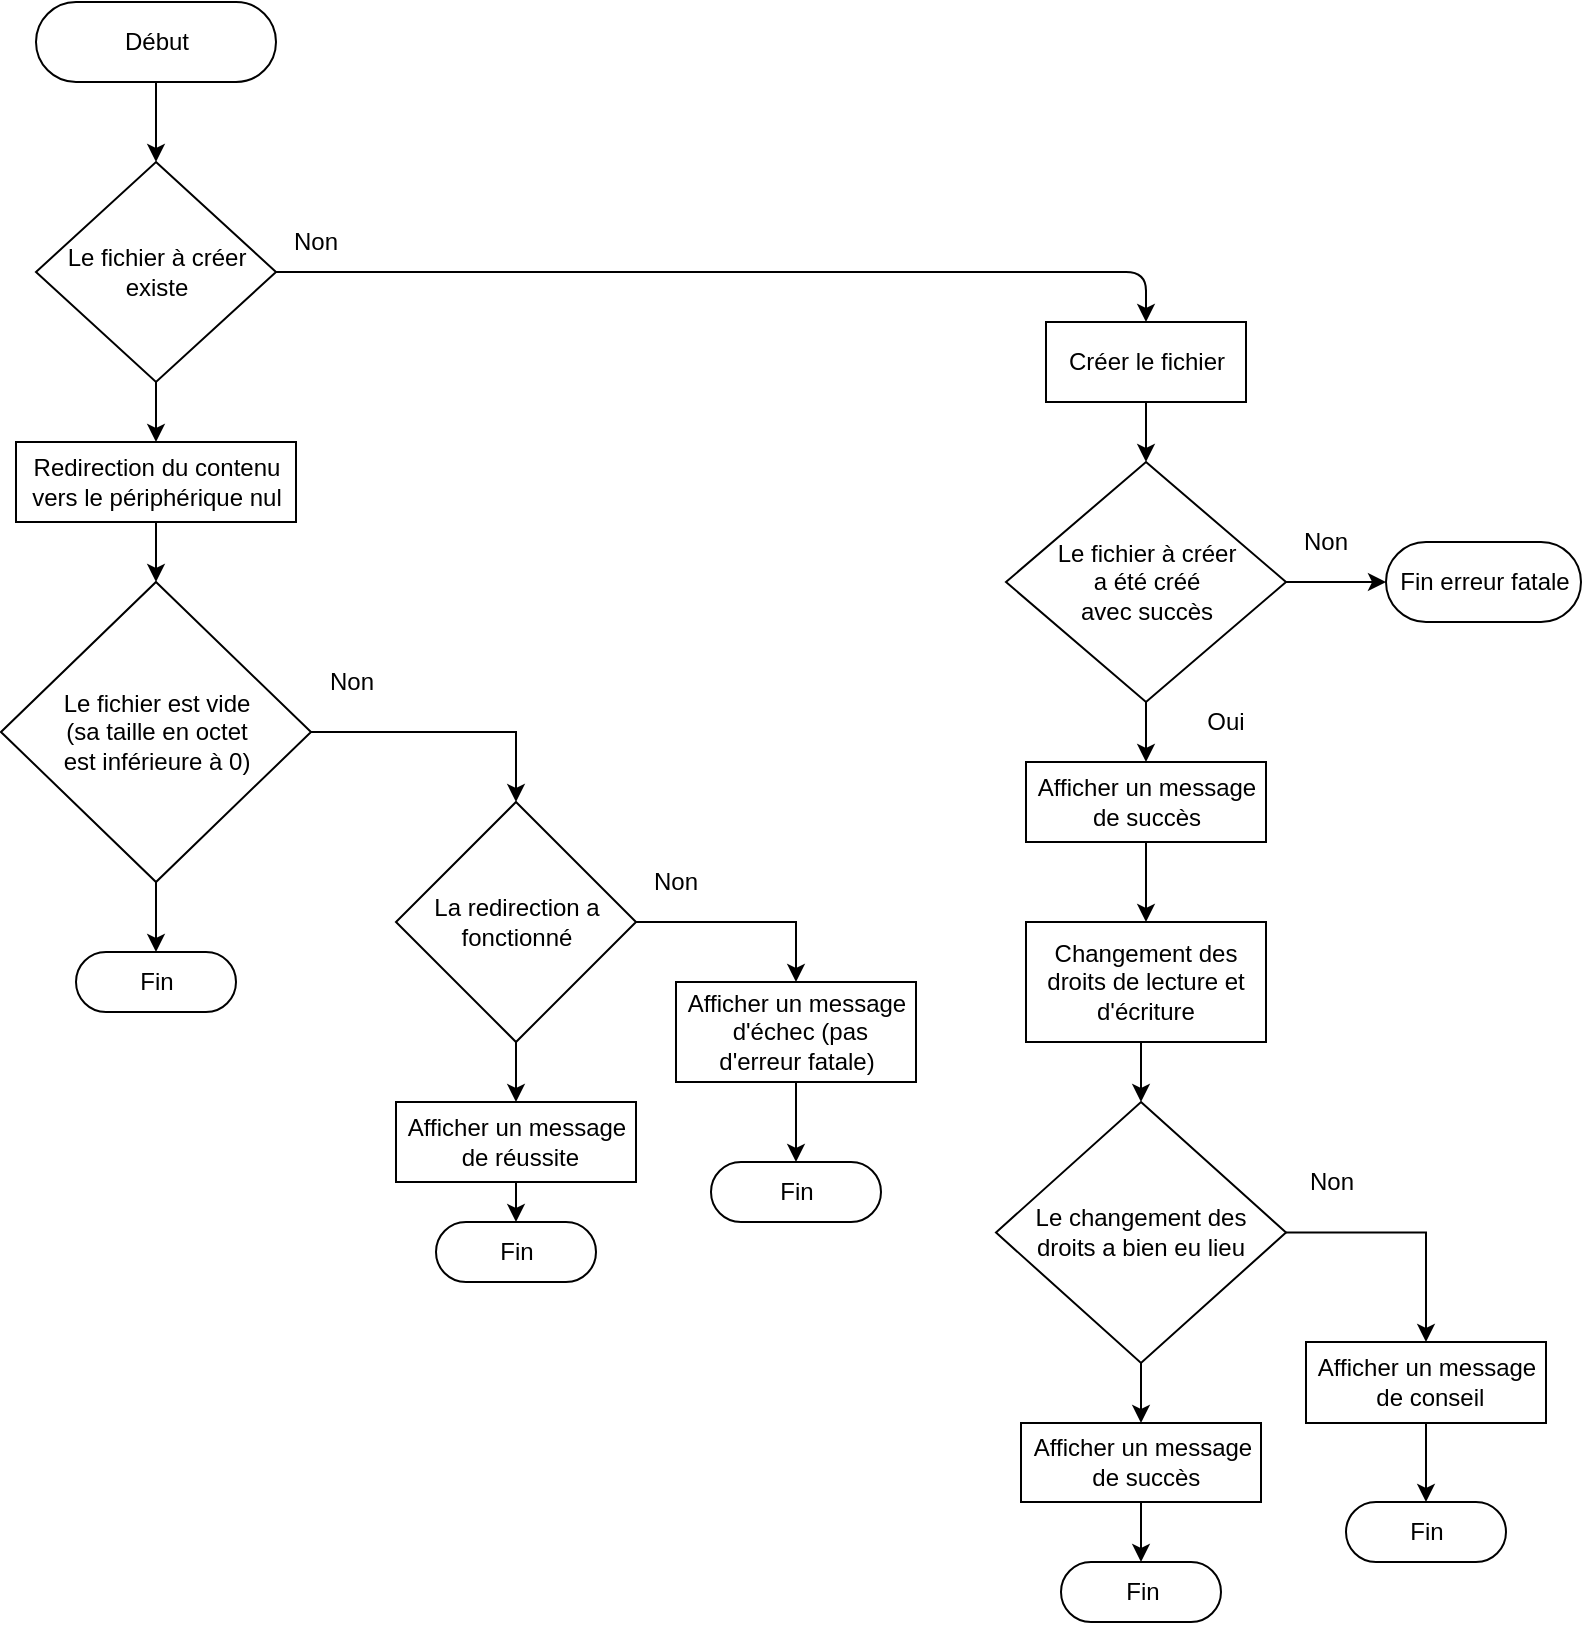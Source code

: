 <mxfile version="12.6.5" type="device"><diagram id="C5RBs43oDa-KdzZeNtuy" name="Page-1"><mxGraphModel dx="1108" dy="511" grid="1" gridSize="10" guides="1" tooltips="1" connect="1" arrows="1" fold="1" page="1" pageScale="1" pageWidth="827" pageHeight="1169" math="0" shadow="0"><root><mxCell id="WIyWlLk6GJQsqaUBKTNV-0"/><mxCell id="WIyWlLk6GJQsqaUBKTNV-1" parent="WIyWlLk6GJQsqaUBKTNV-0"/><mxCell id="17c0eUa8SZ3NzxQlNry7-35" style="edgeStyle=orthogonalEdgeStyle;rounded=0;orthogonalLoop=1;jettySize=auto;html=1;exitX=0.5;exitY=1;exitDx=0;exitDy=0;entryX=0.5;entryY=0;entryDx=0;entryDy=0;" parent="WIyWlLk6GJQsqaUBKTNV-1" source="17c0eUa8SZ3NzxQlNry7-1" target="17c0eUa8SZ3NzxQlNry7-34" edge="1"><mxGeometry relative="1" as="geometry"/></mxCell><mxCell id="17c0eUa8SZ3NzxQlNry7-1" value="Le fichier à créer &lt;br&gt;existe" style="shape=rhombus;html=1;dashed=0;whitespace=wrap;perimeter=rhombusPerimeter;" parent="WIyWlLk6GJQsqaUBKTNV-1" vertex="1"><mxGeometry x="160" y="120" width="120" height="110" as="geometry"/></mxCell><mxCell id="17c0eUa8SZ3NzxQlNry7-3" style="edgeStyle=orthogonalEdgeStyle;rounded=0;orthogonalLoop=1;jettySize=auto;html=1;exitX=0.5;exitY=0.5;exitDx=0;exitDy=20;exitPerimeter=0;entryX=0.5;entryY=0;entryDx=0;entryDy=0;" parent="WIyWlLk6GJQsqaUBKTNV-1" source="17c0eUa8SZ3NzxQlNry7-2" target="17c0eUa8SZ3NzxQlNry7-1" edge="1"><mxGeometry relative="1" as="geometry"/></mxCell><mxCell id="17c0eUa8SZ3NzxQlNry7-2" value="Début" style="html=1;dashed=0;whitespace=wrap;shape=mxgraph.dfd.start" parent="WIyWlLk6GJQsqaUBKTNV-1" vertex="1"><mxGeometry x="160" y="40" width="120" height="40" as="geometry"/></mxCell><mxCell id="17c0eUa8SZ3NzxQlNry7-9" style="edgeStyle=orthogonalEdgeStyle;rounded=0;orthogonalLoop=1;jettySize=auto;html=1;exitX=0.5;exitY=1;exitDx=0;exitDy=0;entryX=0.5;entryY=0;entryDx=0;entryDy=0;" parent="WIyWlLk6GJQsqaUBKTNV-1" source="17c0eUa8SZ3NzxQlNry7-4" target="17c0eUa8SZ3NzxQlNry7-8" edge="1"><mxGeometry relative="1" as="geometry"/></mxCell><mxCell id="17c0eUa8SZ3NzxQlNry7-4" value="Le fichier à créer&lt;br&gt;a été créé&lt;br&gt;avec succès" style="shape=rhombus;html=1;dashed=0;whitespace=wrap;perimeter=rhombusPerimeter;" parent="WIyWlLk6GJQsqaUBKTNV-1" vertex="1"><mxGeometry x="645" y="270" width="140" height="120" as="geometry"/></mxCell><mxCell id="17c0eUa8SZ3NzxQlNry7-5" value="" style="endArrow=classic;html=1;exitX=1;exitY=0.5;exitDx=0;exitDy=0;entryX=0.5;entryY=0;entryDx=0;entryDy=0;" parent="WIyWlLk6GJQsqaUBKTNV-1" source="17c0eUa8SZ3NzxQlNry7-1" target="E-sY537b7RduCj7xT0v5-0" edge="1"><mxGeometry width="50" height="50" relative="1" as="geometry"><mxPoint x="320" y="200" as="sourcePoint"/><mxPoint x="610" y="190" as="targetPoint"/><Array as="points"><mxPoint x="715" y="175"/></Array></mxGeometry></mxCell><mxCell id="17c0eUa8SZ3NzxQlNry7-6" value="Fin erreur fatale" style="html=1;dashed=0;whitespace=wrap;shape=mxgraph.dfd.start" parent="WIyWlLk6GJQsqaUBKTNV-1" vertex="1"><mxGeometry x="835" y="310" width="97.5" height="40" as="geometry"/></mxCell><mxCell id="17c0eUa8SZ3NzxQlNry7-7" value="" style="endArrow=classic;html=1;entryX=0;entryY=0.5;entryDx=0;entryDy=0;entryPerimeter=0;exitX=1;exitY=0.5;exitDx=0;exitDy=0;" parent="WIyWlLk6GJQsqaUBKTNV-1" source="17c0eUa8SZ3NzxQlNry7-4" target="17c0eUa8SZ3NzxQlNry7-6" edge="1"><mxGeometry width="50" height="50" relative="1" as="geometry"><mxPoint x="795" y="340" as="sourcePoint"/><mxPoint x="825" y="300" as="targetPoint"/></mxGeometry></mxCell><mxCell id="17c0eUa8SZ3NzxQlNry7-14" style="edgeStyle=orthogonalEdgeStyle;rounded=0;orthogonalLoop=1;jettySize=auto;html=1;exitX=0.5;exitY=1;exitDx=0;exitDy=0;entryX=0.5;entryY=0;entryDx=0;entryDy=0;" parent="WIyWlLk6GJQsqaUBKTNV-1" source="17c0eUa8SZ3NzxQlNry7-8" target="17c0eUa8SZ3NzxQlNry7-13" edge="1"><mxGeometry relative="1" as="geometry"/></mxCell><mxCell id="17c0eUa8SZ3NzxQlNry7-8" value="Afficher un message &lt;br&gt;de succès" style="html=1;dashed=0;whitespace=wrap;" parent="WIyWlLk6GJQsqaUBKTNV-1" vertex="1"><mxGeometry x="655" y="420" width="120" height="40" as="geometry"/></mxCell><mxCell id="17c0eUa8SZ3NzxQlNry7-10" value="Non" style="text;html=1;strokeColor=none;fillColor=none;align=center;verticalAlign=middle;whiteSpace=wrap;rounded=0;" parent="WIyWlLk6GJQsqaUBKTNV-1" vertex="1"><mxGeometry x="280" y="150" width="40" height="20" as="geometry"/></mxCell><mxCell id="17c0eUa8SZ3NzxQlNry7-11" value="Non" style="text;html=1;strokeColor=none;fillColor=none;align=center;verticalAlign=middle;whiteSpace=wrap;rounded=0;" parent="WIyWlLk6GJQsqaUBKTNV-1" vertex="1"><mxGeometry x="785" y="300" width="40" height="20" as="geometry"/></mxCell><mxCell id="17c0eUa8SZ3NzxQlNry7-12" value="Oui" style="text;html=1;strokeColor=none;fillColor=none;align=center;verticalAlign=middle;whiteSpace=wrap;rounded=0;" parent="WIyWlLk6GJQsqaUBKTNV-1" vertex="1"><mxGeometry x="735" y="390" width="40" height="20" as="geometry"/></mxCell><mxCell id="17c0eUa8SZ3NzxQlNry7-16" style="edgeStyle=orthogonalEdgeStyle;rounded=0;orthogonalLoop=1;jettySize=auto;html=1;exitX=0.5;exitY=1;exitDx=0;exitDy=0;entryX=0.5;entryY=0;entryDx=0;entryDy=0;" parent="WIyWlLk6GJQsqaUBKTNV-1" source="17c0eUa8SZ3NzxQlNry7-13" target="17c0eUa8SZ3NzxQlNry7-15" edge="1"><mxGeometry relative="1" as="geometry"><mxPoint x="715" y="589" as="targetPoint"/></mxGeometry></mxCell><mxCell id="17c0eUa8SZ3NzxQlNry7-13" value="Changement des droits de lecture et d'écriture" style="rounded=0;whiteSpace=wrap;html=1;" parent="WIyWlLk6GJQsqaUBKTNV-1" vertex="1"><mxGeometry x="655" y="500" width="120" height="60" as="geometry"/></mxCell><mxCell id="17c0eUa8SZ3NzxQlNry7-21" style="edgeStyle=orthogonalEdgeStyle;rounded=0;orthogonalLoop=1;jettySize=auto;html=1;exitX=1;exitY=0.5;exitDx=0;exitDy=0;entryX=0.5;entryY=0;entryDx=0;entryDy=0;" parent="WIyWlLk6GJQsqaUBKTNV-1" source="17c0eUa8SZ3NzxQlNry7-15" target="17c0eUa8SZ3NzxQlNry7-20" edge="1"><mxGeometry relative="1" as="geometry"><mxPoint x="787.5" y="654.25" as="sourcePoint"/></mxGeometry></mxCell><mxCell id="17c0eUa8SZ3NzxQlNry7-26" style="edgeStyle=orthogonalEdgeStyle;rounded=0;orthogonalLoop=1;jettySize=auto;html=1;exitX=0.5;exitY=1;exitDx=0;exitDy=0;entryX=0.5;entryY=0;entryDx=0;entryDy=0;" parent="WIyWlLk6GJQsqaUBKTNV-1" source="17c0eUa8SZ3NzxQlNry7-15" target="17c0eUa8SZ3NzxQlNry7-25" edge="1"><mxGeometry relative="1" as="geometry"><mxPoint x="715" y="719.5" as="sourcePoint"/></mxGeometry></mxCell><mxCell id="17c0eUa8SZ3NzxQlNry7-15" value="Le changement des &lt;br&gt;droits a bien eu lieu" style="rhombus;whiteSpace=wrap;html=1;" parent="WIyWlLk6GJQsqaUBKTNV-1" vertex="1"><mxGeometry x="640" y="590" width="145" height="130.5" as="geometry"/></mxCell><mxCell id="17c0eUa8SZ3NzxQlNry7-19" value="Fin" style="html=1;dashed=0;whitespace=wrap;shape=mxgraph.dfd.start" parent="WIyWlLk6GJQsqaUBKTNV-1" vertex="1"><mxGeometry x="815" y="790" width="80" height="30" as="geometry"/></mxCell><mxCell id="17c0eUa8SZ3NzxQlNry7-24" style="edgeStyle=orthogonalEdgeStyle;rounded=0;orthogonalLoop=1;jettySize=auto;html=1;exitX=0.5;exitY=1;exitDx=0;exitDy=0;entryX=0.5;entryY=0.5;entryDx=0;entryDy=-15;entryPerimeter=0;" parent="WIyWlLk6GJQsqaUBKTNV-1" source="17c0eUa8SZ3NzxQlNry7-20" target="17c0eUa8SZ3NzxQlNry7-19" edge="1"><mxGeometry relative="1" as="geometry"/></mxCell><mxCell id="17c0eUa8SZ3NzxQlNry7-20" value="Afficher un message&lt;br&gt;&amp;nbsp;de conseil" style="html=1;dashed=0;whitespace=wrap;" parent="WIyWlLk6GJQsqaUBKTNV-1" vertex="1"><mxGeometry x="795" y="710" width="120" height="40.5" as="geometry"/></mxCell><mxCell id="17c0eUa8SZ3NzxQlNry7-22" value="Non" style="text;html=1;strokeColor=none;fillColor=none;align=center;verticalAlign=middle;whiteSpace=wrap;rounded=0;" parent="WIyWlLk6GJQsqaUBKTNV-1" vertex="1"><mxGeometry x="788" y="620" width="40" height="20" as="geometry"/></mxCell><mxCell id="17c0eUa8SZ3NzxQlNry7-31" style="edgeStyle=orthogonalEdgeStyle;rounded=0;orthogonalLoop=1;jettySize=auto;html=1;exitX=0.5;exitY=1;exitDx=0;exitDy=0;entryX=0.5;entryY=0.5;entryDx=0;entryDy=-15;entryPerimeter=0;" parent="WIyWlLk6GJQsqaUBKTNV-1" source="17c0eUa8SZ3NzxQlNry7-25" target="17c0eUa8SZ3NzxQlNry7-27" edge="1"><mxGeometry relative="1" as="geometry"/></mxCell><mxCell id="17c0eUa8SZ3NzxQlNry7-25" value="Afficher un message&lt;br&gt;&amp;nbsp;de succès" style="html=1;dashed=0;whitespace=wrap;" parent="WIyWlLk6GJQsqaUBKTNV-1" vertex="1"><mxGeometry x="652.5" y="750.5" width="120" height="39.5" as="geometry"/></mxCell><mxCell id="17c0eUa8SZ3NzxQlNry7-27" value="Fin" style="html=1;dashed=0;whitespace=wrap;shape=mxgraph.dfd.start" parent="WIyWlLk6GJQsqaUBKTNV-1" vertex="1"><mxGeometry x="672.5" y="820" width="80" height="30" as="geometry"/></mxCell><mxCell id="17c0eUa8SZ3NzxQlNry7-41" style="edgeStyle=orthogonalEdgeStyle;rounded=0;orthogonalLoop=1;jettySize=auto;html=1;exitX=1;exitY=0.5;exitDx=0;exitDy=0;entryX=0.5;entryY=0;entryDx=0;entryDy=0;" parent="WIyWlLk6GJQsqaUBKTNV-1" source="17c0eUa8SZ3NzxQlNry7-32" target="17c0eUa8SZ3NzxQlNry7-40" edge="1"><mxGeometry relative="1" as="geometry"/></mxCell><mxCell id="17c0eUa8SZ3NzxQlNry7-44" style="edgeStyle=orthogonalEdgeStyle;rounded=0;orthogonalLoop=1;jettySize=auto;html=1;exitX=0.5;exitY=1;exitDx=0;exitDy=0;entryX=0.5;entryY=0;entryDx=0;entryDy=0;" parent="WIyWlLk6GJQsqaUBKTNV-1" source="17c0eUa8SZ3NzxQlNry7-32" target="17c0eUa8SZ3NzxQlNry7-43" edge="1"><mxGeometry relative="1" as="geometry"/></mxCell><mxCell id="17c0eUa8SZ3NzxQlNry7-32" value="La redirection a&lt;br&gt;fonctionné" style="shape=rhombus;html=1;dashed=0;whitespace=wrap;perimeter=rhombusPerimeter;" parent="WIyWlLk6GJQsqaUBKTNV-1" vertex="1"><mxGeometry x="340" y="440" width="120" height="120" as="geometry"/></mxCell><mxCell id="E-sY537b7RduCj7xT0v5-9" style="edgeStyle=orthogonalEdgeStyle;rounded=0;orthogonalLoop=1;jettySize=auto;html=1;exitX=0.5;exitY=1;exitDx=0;exitDy=0;entryX=0.5;entryY=0;entryDx=0;entryDy=0;" parent="WIyWlLk6GJQsqaUBKTNV-1" source="17c0eUa8SZ3NzxQlNry7-34" target="E-sY537b7RduCj7xT0v5-2" edge="1"><mxGeometry relative="1" as="geometry"/></mxCell><mxCell id="17c0eUa8SZ3NzxQlNry7-34" value="Redirection du contenu &lt;br&gt;vers le périphérique nul" style="html=1;dashed=0;whitespace=wrap;" parent="WIyWlLk6GJQsqaUBKTNV-1" vertex="1"><mxGeometry x="150" y="260" width="140" height="40" as="geometry"/></mxCell><mxCell id="17c0eUa8SZ3NzxQlNry7-38" value="Fin" style="html=1;dashed=0;whitespace=wrap;shape=mxgraph.dfd.start" parent="WIyWlLk6GJQsqaUBKTNV-1" vertex="1"><mxGeometry x="497.5" y="620" width="85" height="30" as="geometry"/></mxCell><mxCell id="17c0eUa8SZ3NzxQlNry7-42" style="edgeStyle=orthogonalEdgeStyle;rounded=0;orthogonalLoop=1;jettySize=auto;html=1;exitX=0.5;exitY=1;exitDx=0;exitDy=0;entryX=0.5;entryY=0.5;entryDx=0;entryDy=-15;entryPerimeter=0;" parent="WIyWlLk6GJQsqaUBKTNV-1" source="17c0eUa8SZ3NzxQlNry7-40" target="17c0eUa8SZ3NzxQlNry7-38" edge="1"><mxGeometry relative="1" as="geometry"><mxPoint x="550" y="610" as="targetPoint"/></mxGeometry></mxCell><mxCell id="17c0eUa8SZ3NzxQlNry7-40" value="Afficher un message&lt;br&gt;&amp;nbsp;d'échec (pas &lt;br&gt;d'erreur fatale)" style="html=1;dashed=0;whitespace=wrap;" parent="WIyWlLk6GJQsqaUBKTNV-1" vertex="1"><mxGeometry x="480" y="530" width="120" height="50" as="geometry"/></mxCell><mxCell id="17c0eUa8SZ3NzxQlNry7-46" style="edgeStyle=orthogonalEdgeStyle;rounded=0;orthogonalLoop=1;jettySize=auto;html=1;exitX=0.5;exitY=1;exitDx=0;exitDy=0;entryX=0.5;entryY=0.5;entryDx=0;entryDy=-15;entryPerimeter=0;" parent="WIyWlLk6GJQsqaUBKTNV-1" source="17c0eUa8SZ3NzxQlNry7-43" target="17c0eUa8SZ3NzxQlNry7-45" edge="1"><mxGeometry relative="1" as="geometry"/></mxCell><mxCell id="17c0eUa8SZ3NzxQlNry7-43" value="Afficher un message&lt;br&gt;&amp;nbsp;de réussite" style="html=1;dashed=0;whitespace=wrap;" parent="WIyWlLk6GJQsqaUBKTNV-1" vertex="1"><mxGeometry x="340" y="590" width="120" height="40" as="geometry"/></mxCell><mxCell id="17c0eUa8SZ3NzxQlNry7-45" value="Fin" style="html=1;dashed=0;whitespace=wrap;shape=mxgraph.dfd.start" parent="WIyWlLk6GJQsqaUBKTNV-1" vertex="1"><mxGeometry x="360" y="650" width="80" height="30" as="geometry"/></mxCell><mxCell id="E-sY537b7RduCj7xT0v5-1" style="edgeStyle=orthogonalEdgeStyle;rounded=0;orthogonalLoop=1;jettySize=auto;html=1;exitX=0.5;exitY=1;exitDx=0;exitDy=0;entryX=0.5;entryY=0;entryDx=0;entryDy=0;" parent="WIyWlLk6GJQsqaUBKTNV-1" source="E-sY537b7RduCj7xT0v5-0" target="17c0eUa8SZ3NzxQlNry7-4" edge="1"><mxGeometry relative="1" as="geometry"/></mxCell><mxCell id="E-sY537b7RduCj7xT0v5-0" value="Créer le fichier" style="html=1;dashed=0;whitespace=wrap;" parent="WIyWlLk6GJQsqaUBKTNV-1" vertex="1"><mxGeometry x="665" y="200" width="100" height="40" as="geometry"/></mxCell><mxCell id="E-sY537b7RduCj7xT0v5-5" style="edgeStyle=orthogonalEdgeStyle;rounded=0;orthogonalLoop=1;jettySize=auto;html=1;exitX=1;exitY=0.5;exitDx=0;exitDy=0;entryX=0.5;entryY=0;entryDx=0;entryDy=0;" parent="WIyWlLk6GJQsqaUBKTNV-1" source="E-sY537b7RduCj7xT0v5-2" target="17c0eUa8SZ3NzxQlNry7-32" edge="1"><mxGeometry relative="1" as="geometry"/></mxCell><mxCell id="E-sY537b7RduCj7xT0v5-11" style="edgeStyle=orthogonalEdgeStyle;rounded=0;orthogonalLoop=1;jettySize=auto;html=1;exitX=0.5;exitY=1;exitDx=0;exitDy=0;entryX=0.5;entryY=0.5;entryDx=0;entryDy=-15.0;entryPerimeter=0;" parent="WIyWlLk6GJQsqaUBKTNV-1" source="E-sY537b7RduCj7xT0v5-2" target="E-sY537b7RduCj7xT0v5-10" edge="1"><mxGeometry relative="1" as="geometry"/></mxCell><mxCell id="E-sY537b7RduCj7xT0v5-2" value="Le fichier est vide &lt;br&gt;(sa taille en octet&lt;br&gt;est inférieure à 0)" style="shape=rhombus;html=1;dashed=0;whitespace=wrap;perimeter=rhombusPerimeter;" parent="WIyWlLk6GJQsqaUBKTNV-1" vertex="1"><mxGeometry x="142.5" y="330" width="155" height="150" as="geometry"/></mxCell><mxCell id="E-sY537b7RduCj7xT0v5-6" value="Non" style="text;html=1;strokeColor=none;fillColor=none;align=center;verticalAlign=middle;whiteSpace=wrap;rounded=0;" parent="WIyWlLk6GJQsqaUBKTNV-1" vertex="1"><mxGeometry x="297.5" y="370" width="40" height="20" as="geometry"/></mxCell><mxCell id="E-sY537b7RduCj7xT0v5-7" value="Non" style="text;html=1;strokeColor=none;fillColor=none;align=center;verticalAlign=middle;whiteSpace=wrap;rounded=0;" parent="WIyWlLk6GJQsqaUBKTNV-1" vertex="1"><mxGeometry x="460" y="470" width="40" height="20" as="geometry"/></mxCell><mxCell id="E-sY537b7RduCj7xT0v5-10" value="Fin" style="html=1;dashed=0;whitespace=wrap;shape=mxgraph.dfd.start" parent="WIyWlLk6GJQsqaUBKTNV-1" vertex="1"><mxGeometry x="180" y="515" width="80" height="30" as="geometry"/></mxCell></root></mxGraphModel></diagram></mxfile>